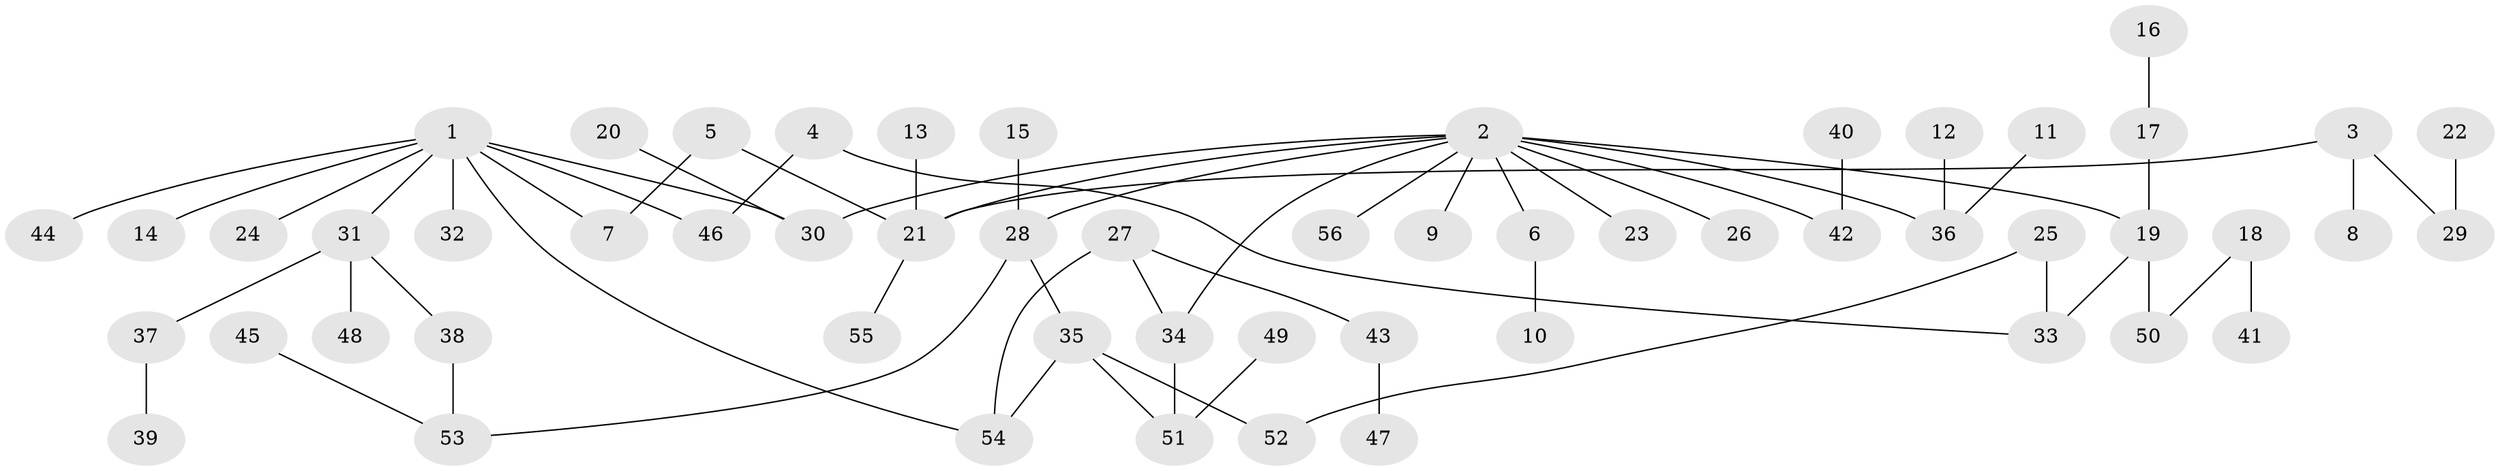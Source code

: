 // original degree distribution, {8: 0.008928571428571428, 6: 0.026785714285714284, 3: 0.125, 2: 0.25892857142857145, 4: 0.09821428571428571, 5: 0.026785714285714284, 1: 0.45535714285714285}
// Generated by graph-tools (version 1.1) at 2025/25/03/09/25 03:25:30]
// undirected, 56 vertices, 62 edges
graph export_dot {
graph [start="1"]
  node [color=gray90,style=filled];
  1;
  2;
  3;
  4;
  5;
  6;
  7;
  8;
  9;
  10;
  11;
  12;
  13;
  14;
  15;
  16;
  17;
  18;
  19;
  20;
  21;
  22;
  23;
  24;
  25;
  26;
  27;
  28;
  29;
  30;
  31;
  32;
  33;
  34;
  35;
  36;
  37;
  38;
  39;
  40;
  41;
  42;
  43;
  44;
  45;
  46;
  47;
  48;
  49;
  50;
  51;
  52;
  53;
  54;
  55;
  56;
  1 -- 7 [weight=1.0];
  1 -- 14 [weight=1.0];
  1 -- 24 [weight=1.0];
  1 -- 30 [weight=1.0];
  1 -- 31 [weight=1.0];
  1 -- 32 [weight=1.0];
  1 -- 44 [weight=1.0];
  1 -- 46 [weight=1.0];
  1 -- 54 [weight=1.0];
  2 -- 6 [weight=1.0];
  2 -- 9 [weight=1.0];
  2 -- 19 [weight=1.0];
  2 -- 21 [weight=1.0];
  2 -- 23 [weight=1.0];
  2 -- 26 [weight=1.0];
  2 -- 28 [weight=1.0];
  2 -- 30 [weight=1.0];
  2 -- 34 [weight=1.0];
  2 -- 36 [weight=1.0];
  2 -- 42 [weight=1.0];
  2 -- 56 [weight=1.0];
  3 -- 8 [weight=1.0];
  3 -- 21 [weight=1.0];
  3 -- 29 [weight=1.0];
  4 -- 33 [weight=1.0];
  4 -- 46 [weight=1.0];
  5 -- 7 [weight=1.0];
  5 -- 21 [weight=1.0];
  6 -- 10 [weight=1.0];
  11 -- 36 [weight=1.0];
  12 -- 36 [weight=1.0];
  13 -- 21 [weight=1.0];
  15 -- 28 [weight=1.0];
  16 -- 17 [weight=1.0];
  17 -- 19 [weight=1.0];
  18 -- 41 [weight=1.0];
  18 -- 50 [weight=1.0];
  19 -- 33 [weight=1.0];
  19 -- 50 [weight=1.0];
  20 -- 30 [weight=1.0];
  21 -- 55 [weight=1.0];
  22 -- 29 [weight=1.0];
  25 -- 33 [weight=1.0];
  25 -- 52 [weight=1.0];
  27 -- 34 [weight=1.0];
  27 -- 43 [weight=1.0];
  27 -- 54 [weight=1.0];
  28 -- 35 [weight=1.0];
  28 -- 53 [weight=1.0];
  31 -- 37 [weight=1.0];
  31 -- 38 [weight=1.0];
  31 -- 48 [weight=1.0];
  34 -- 51 [weight=1.0];
  35 -- 51 [weight=1.0];
  35 -- 52 [weight=1.0];
  35 -- 54 [weight=1.0];
  37 -- 39 [weight=1.0];
  38 -- 53 [weight=1.0];
  40 -- 42 [weight=1.0];
  43 -- 47 [weight=1.0];
  45 -- 53 [weight=1.0];
  49 -- 51 [weight=1.0];
}
